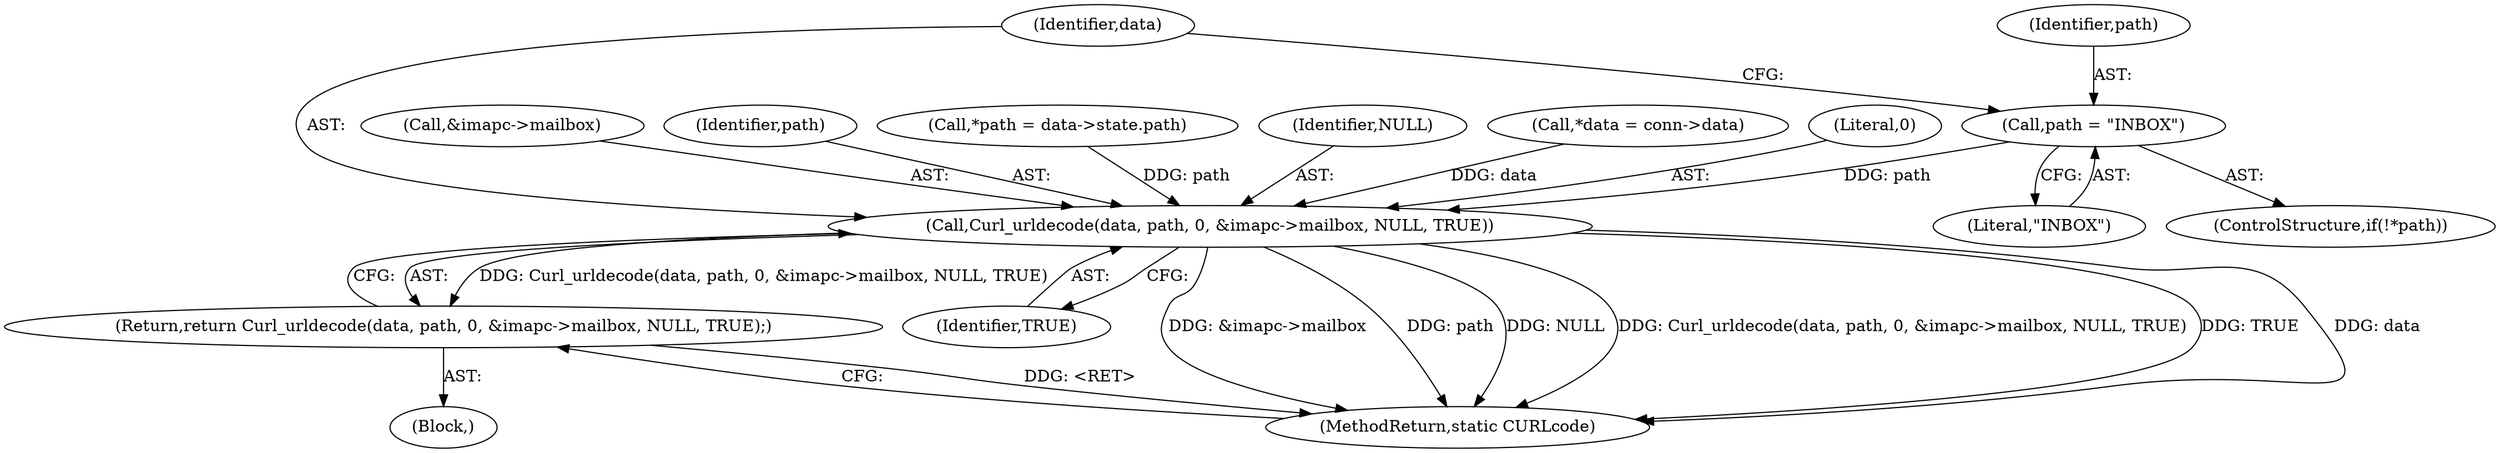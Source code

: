 digraph "0_curl_75ca568fa1c19de4c5358fed246686de8467c238_1@pointer" {
"1000132" [label="(Call,path = \"INBOX\")"];
"1000136" [label="(Call,Curl_urldecode(data, path, 0, &imapc->mailbox, NULL, TRUE))"];
"1000135" [label="(Return,return Curl_urldecode(data, path, 0, &imapc->mailbox, NULL, TRUE);)"];
"1000133" [label="(Identifier,path)"];
"1000135" [label="(Return,return Curl_urldecode(data, path, 0, &imapc->mailbox, NULL, TRUE);)"];
"1000104" [label="(Block,)"];
"1000132" [label="(Call,path = \"INBOX\")"];
"1000140" [label="(Call,&imapc->mailbox)"];
"1000138" [label="(Identifier,path)"];
"1000145" [label="(Identifier,TRUE)"];
"1000121" [label="(Call,*path = data->state.path)"];
"1000128" [label="(ControlStructure,if(!*path))"];
"1000134" [label="(Literal,\"INBOX\")"];
"1000137" [label="(Identifier,data)"];
"1000136" [label="(Call,Curl_urldecode(data, path, 0, &imapc->mailbox, NULL, TRUE))"];
"1000144" [label="(Identifier,NULL)"];
"1000115" [label="(Call,*data = conn->data)"];
"1000146" [label="(MethodReturn,static CURLcode)"];
"1000139" [label="(Literal,0)"];
"1000132" -> "1000128"  [label="AST: "];
"1000132" -> "1000134"  [label="CFG: "];
"1000133" -> "1000132"  [label="AST: "];
"1000134" -> "1000132"  [label="AST: "];
"1000137" -> "1000132"  [label="CFG: "];
"1000132" -> "1000136"  [label="DDG: path"];
"1000136" -> "1000135"  [label="AST: "];
"1000136" -> "1000145"  [label="CFG: "];
"1000137" -> "1000136"  [label="AST: "];
"1000138" -> "1000136"  [label="AST: "];
"1000139" -> "1000136"  [label="AST: "];
"1000140" -> "1000136"  [label="AST: "];
"1000144" -> "1000136"  [label="AST: "];
"1000145" -> "1000136"  [label="AST: "];
"1000135" -> "1000136"  [label="CFG: "];
"1000136" -> "1000146"  [label="DDG: &imapc->mailbox"];
"1000136" -> "1000146"  [label="DDG: path"];
"1000136" -> "1000146"  [label="DDG: NULL"];
"1000136" -> "1000146"  [label="DDG: Curl_urldecode(data, path, 0, &imapc->mailbox, NULL, TRUE)"];
"1000136" -> "1000146"  [label="DDG: TRUE"];
"1000136" -> "1000146"  [label="DDG: data"];
"1000136" -> "1000135"  [label="DDG: Curl_urldecode(data, path, 0, &imapc->mailbox, NULL, TRUE)"];
"1000115" -> "1000136"  [label="DDG: data"];
"1000121" -> "1000136"  [label="DDG: path"];
"1000135" -> "1000104"  [label="AST: "];
"1000146" -> "1000135"  [label="CFG: "];
"1000135" -> "1000146"  [label="DDG: <RET>"];
}
